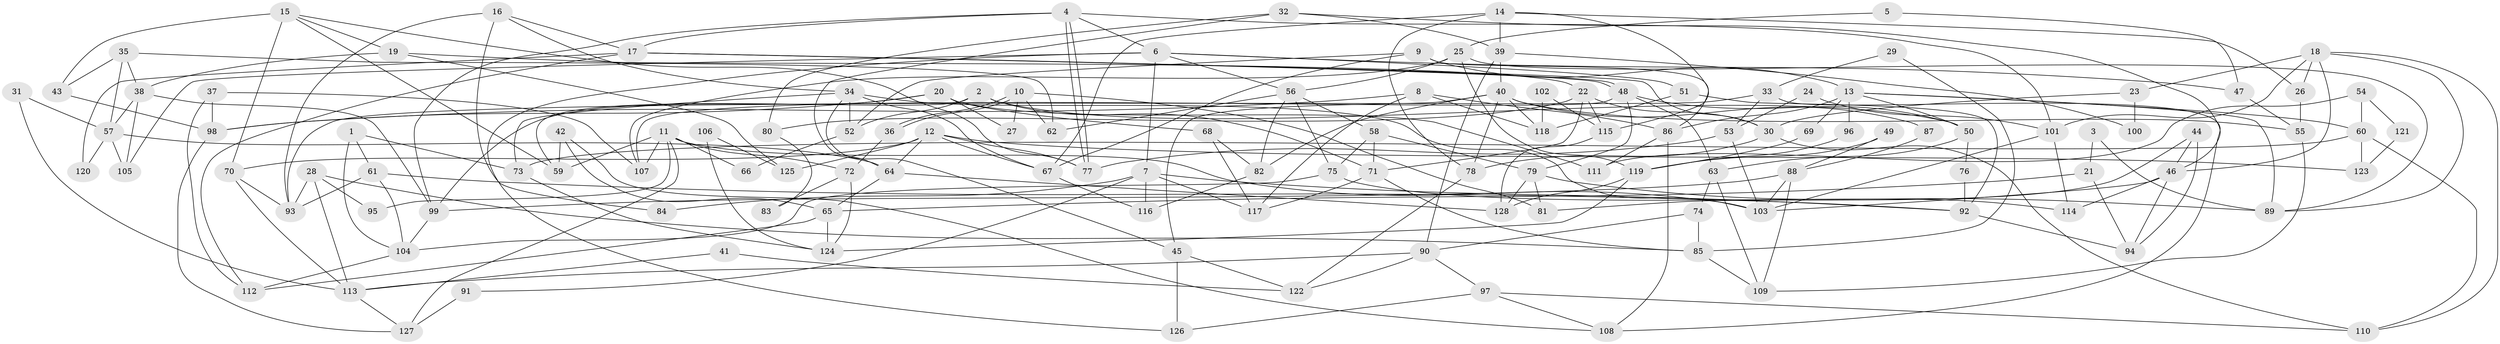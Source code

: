 // Generated by graph-tools (version 1.1) at 2025/36/03/09/25 02:36:25]
// undirected, 128 vertices, 256 edges
graph export_dot {
graph [start="1"]
  node [color=gray90,style=filled];
  1;
  2;
  3;
  4;
  5;
  6;
  7;
  8;
  9;
  10;
  11;
  12;
  13;
  14;
  15;
  16;
  17;
  18;
  19;
  20;
  21;
  22;
  23;
  24;
  25;
  26;
  27;
  28;
  29;
  30;
  31;
  32;
  33;
  34;
  35;
  36;
  37;
  38;
  39;
  40;
  41;
  42;
  43;
  44;
  45;
  46;
  47;
  48;
  49;
  50;
  51;
  52;
  53;
  54;
  55;
  56;
  57;
  58;
  59;
  60;
  61;
  62;
  63;
  64;
  65;
  66;
  67;
  68;
  69;
  70;
  71;
  72;
  73;
  74;
  75;
  76;
  77;
  78;
  79;
  80;
  81;
  82;
  83;
  84;
  85;
  86;
  87;
  88;
  89;
  90;
  91;
  92;
  93;
  94;
  95;
  96;
  97;
  98;
  99;
  100;
  101;
  102;
  103;
  104;
  105;
  106;
  107;
  108;
  109;
  110;
  111;
  112;
  113;
  114;
  115;
  116;
  117;
  118;
  119;
  120;
  121;
  122;
  123;
  124;
  125;
  126;
  127;
  128;
  1 -- 61;
  1 -- 104;
  1 -- 73;
  2 -- 50;
  2 -- 59;
  2 -- 52;
  2 -- 71;
  3 -- 89;
  3 -- 21;
  4 -- 99;
  4 -- 77;
  4 -- 77;
  4 -- 6;
  4 -- 17;
  4 -- 101;
  5 -- 47;
  5 -- 25;
  6 -- 7;
  6 -- 47;
  6 -- 51;
  6 -- 56;
  6 -- 105;
  6 -- 126;
  7 -- 117;
  7 -- 92;
  7 -- 84;
  7 -- 91;
  7 -- 116;
  8 -- 86;
  8 -- 117;
  8 -- 98;
  8 -- 118;
  9 -- 67;
  9 -- 13;
  9 -- 52;
  9 -- 86;
  10 -- 62;
  10 -- 36;
  10 -- 36;
  10 -- 27;
  10 -- 81;
  11 -- 107;
  11 -- 103;
  11 -- 59;
  11 -- 66;
  11 -- 72;
  11 -- 95;
  11 -- 127;
  12 -- 67;
  12 -- 77;
  12 -- 64;
  12 -- 70;
  12 -- 123;
  12 -- 125;
  13 -- 50;
  13 -- 60;
  13 -- 69;
  13 -- 86;
  13 -- 89;
  13 -- 96;
  14 -- 26;
  14 -- 78;
  14 -- 39;
  14 -- 67;
  14 -- 115;
  15 -- 77;
  15 -- 59;
  15 -- 19;
  15 -- 43;
  15 -- 70;
  16 -- 93;
  16 -- 17;
  16 -- 34;
  16 -- 84;
  17 -- 48;
  17 -- 48;
  17 -- 30;
  17 -- 112;
  17 -- 120;
  18 -- 46;
  18 -- 101;
  18 -- 23;
  18 -- 26;
  18 -- 89;
  18 -- 110;
  19 -- 38;
  19 -- 22;
  19 -- 125;
  20 -- 98;
  20 -- 99;
  20 -- 27;
  20 -- 68;
  20 -- 111;
  21 -- 94;
  21 -- 65;
  22 -- 115;
  22 -- 30;
  22 -- 71;
  22 -- 80;
  23 -- 30;
  23 -- 100;
  24 -- 53;
  24 -- 101;
  25 -- 107;
  25 -- 89;
  25 -- 56;
  25 -- 119;
  26 -- 55;
  28 -- 113;
  28 -- 85;
  28 -- 93;
  28 -- 95;
  29 -- 85;
  29 -- 33;
  30 -- 78;
  30 -- 110;
  31 -- 113;
  31 -- 57;
  32 -- 46;
  32 -- 39;
  32 -- 64;
  32 -- 80;
  33 -- 108;
  33 -- 93;
  33 -- 53;
  34 -- 52;
  34 -- 45;
  34 -- 67;
  34 -- 73;
  34 -- 103;
  35 -- 38;
  35 -- 43;
  35 -- 57;
  35 -- 62;
  36 -- 72;
  37 -- 112;
  37 -- 98;
  37 -- 107;
  38 -- 57;
  38 -- 105;
  38 -- 99;
  39 -- 40;
  39 -- 90;
  39 -- 100;
  40 -- 82;
  40 -- 45;
  40 -- 55;
  40 -- 78;
  40 -- 87;
  40 -- 118;
  41 -- 122;
  41 -- 113;
  42 -- 65;
  42 -- 108;
  42 -- 59;
  43 -- 98;
  44 -- 46;
  44 -- 81;
  44 -- 94;
  45 -- 122;
  45 -- 126;
  46 -- 103;
  46 -- 94;
  46 -- 114;
  47 -- 55;
  48 -- 79;
  48 -- 50;
  48 -- 63;
  48 -- 107;
  49 -- 88;
  49 -- 119;
  50 -- 63;
  50 -- 76;
  51 -- 118;
  51 -- 92;
  52 -- 66;
  53 -- 103;
  53 -- 77;
  54 -- 60;
  54 -- 111;
  54 -- 121;
  55 -- 109;
  56 -- 58;
  56 -- 62;
  56 -- 75;
  56 -- 82;
  57 -- 64;
  57 -- 105;
  57 -- 120;
  58 -- 71;
  58 -- 75;
  58 -- 79;
  60 -- 73;
  60 -- 110;
  60 -- 123;
  61 -- 104;
  61 -- 93;
  61 -- 92;
  63 -- 109;
  63 -- 74;
  64 -- 65;
  64 -- 128;
  65 -- 124;
  65 -- 112;
  67 -- 116;
  68 -- 82;
  68 -- 117;
  69 -- 119;
  70 -- 93;
  70 -- 113;
  71 -- 85;
  71 -- 117;
  72 -- 124;
  72 -- 83;
  73 -- 124;
  74 -- 90;
  74 -- 85;
  75 -- 104;
  75 -- 114;
  76 -- 92;
  78 -- 122;
  79 -- 89;
  79 -- 81;
  79 -- 128;
  80 -- 83;
  82 -- 116;
  85 -- 109;
  86 -- 108;
  86 -- 111;
  87 -- 88;
  88 -- 99;
  88 -- 103;
  88 -- 109;
  90 -- 97;
  90 -- 113;
  90 -- 122;
  91 -- 127;
  92 -- 94;
  96 -- 119;
  97 -- 126;
  97 -- 110;
  97 -- 108;
  98 -- 127;
  99 -- 104;
  101 -- 114;
  101 -- 103;
  102 -- 118;
  102 -- 115;
  104 -- 112;
  106 -- 124;
  106 -- 125;
  113 -- 127;
  115 -- 128;
  119 -- 128;
  119 -- 124;
  121 -- 123;
}
